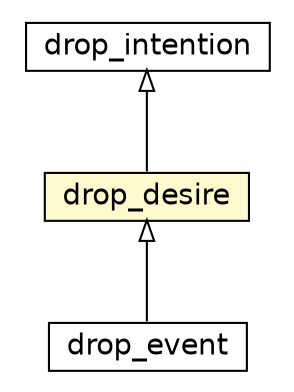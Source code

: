 #!/usr/local/bin/dot
#
# Class diagram 
# Generated by UMLGraph version 5.1 (http://www.umlgraph.org/)
#

digraph G {
	edge [fontname="Helvetica",fontsize=10,labelfontname="Helvetica",labelfontsize=10];
	node [fontname="Helvetica",fontsize=10,shape=plaintext];
	nodesep=0.25;
	ranksep=0.5;
	// jason.stdlib.drop_intention
	c62048 [label=<<table title="jason.stdlib.drop_intention" border="0" cellborder="1" cellspacing="0" cellpadding="2" port="p" href="./drop_intention.html">
		<tr><td><table border="0" cellspacing="0" cellpadding="1">
<tr><td align="center" balign="center"> drop_intention </td></tr>
		</table></td></tr>
		</table>>, fontname="Helvetica", fontcolor="black", fontsize=14.0];
	// jason.stdlib.drop_event
	c62049 [label=<<table title="jason.stdlib.drop_event" border="0" cellborder="1" cellspacing="0" cellpadding="2" port="p" href="./drop_event.html">
		<tr><td><table border="0" cellspacing="0" cellpadding="1">
<tr><td align="center" balign="center"> drop_event </td></tr>
		</table></td></tr>
		</table>>, fontname="Helvetica", fontcolor="black", fontsize=14.0];
	// jason.stdlib.drop_desire
	c62050 [label=<<table title="jason.stdlib.drop_desire" border="0" cellborder="1" cellspacing="0" cellpadding="2" port="p" bgcolor="lemonChiffon" href="./drop_desire.html">
		<tr><td><table border="0" cellspacing="0" cellpadding="1">
<tr><td align="center" balign="center"> drop_desire </td></tr>
		</table></td></tr>
		</table>>, fontname="Helvetica", fontcolor="black", fontsize=14.0];
	//jason.stdlib.drop_event extends jason.stdlib.drop_desire
	c62050:p -> c62049:p [dir=back,arrowtail=empty];
	//jason.stdlib.drop_desire extends jason.stdlib.drop_intention
	c62048:p -> c62050:p [dir=back,arrowtail=empty];
}

